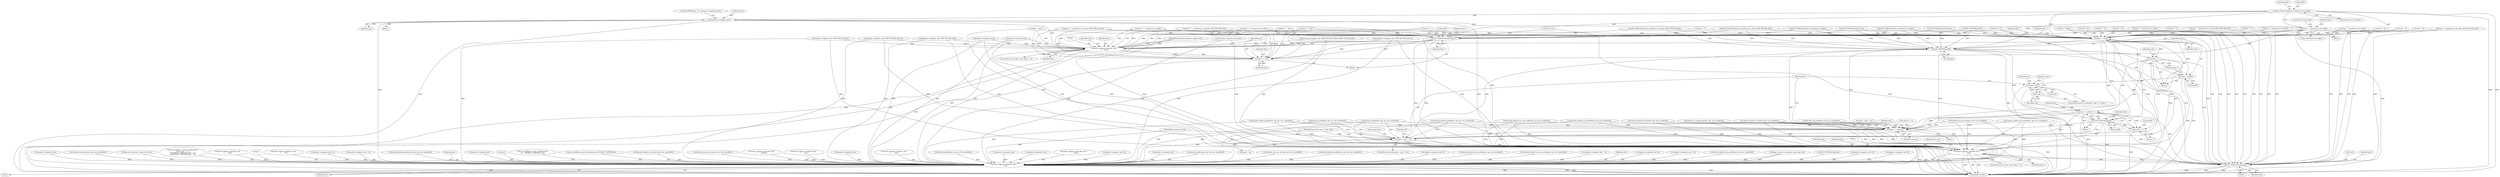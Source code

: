 digraph "0_tcpdump_d10a0f980fe8f9407ab1ffbd612641433ebe175e@pointer" {
"1000861" [label="(Call,ip6addr_string(ndo, tptr))"];
"1000850" [label="(Call,ND_TCHECK2(tptr[0], sizeof(struct in6_addr)))"];
"1000868" [label="(Call,tptr += sizeof(struct in6_addr))"];
"1001073" [label="(Call,ND_TCHECK2(tptr[0], tlen))"];
"1001092" [label="(Call,print_unknown_data(ndo, tptr, \"\n\t    \", tlen))"];
"1001097" [label="(Call,tptr += tlen)"];
"1002909" [label="(Call,print_unknown_data(ndo, pptr, \"\n\t    \", len))"];
"1001111" [label="(Call,tptr += tlen)"];
"1001114" [label="(Call,ND_TCHECK(tptr[0]))"];
"1001118" [label="(Call,snpa = tptr[0])"];
"1001135" [label="(Call,snpa > 0)"];
"1001138" [label="(Call,snpa--)"];
"1001123" [label="(Call,tptr++)"];
"1001141" [label="(Call,ND_TCHECK(tptr[0]))"];
"1001153" [label="(Call,tptr += tptr[0] + 1)"];
"1001155" [label="(Call,tptr[0] + 1)"];
"1001167" [label="(Call,tptr < pptr + len)"];
"1001615" [label="(Call,print_unknown_data(ndo, tptr, \"\n\t    \", tlen))"];
"1001597" [label="(Call,ND_TCHECK2(*tptr,tlen))"];
"1001634" [label="(Call,tptr += advance)"];
"1000868" [label="(Call,tptr += sizeof(struct in6_addr))"];
"1001962" [label="(Call,decode_clnp_prefix(ndo, tptr, buf, sizeof(buf)))"];
"1000939" [label="(Call,tlen = 0)"];
"1000845" [label="(Call,tlen = 0)"];
"1002915" [label="(Literal,1)"];
"1001159" [label="(Literal,1)"];
"1000984" [label="(Call,tlen = 0)"];
"1002237" [label="(Call,as_printf(ndo, astostr, sizeof(astostr),\n\t\t\t    EXTRACT_32BITS(tptr+2)))"];
"1000909" [label="(Call,ip6addr_string(ndo, tptr+BGP_VPN_RD_LEN))"];
"1000864" [label="(Call,tlen -= sizeof(struct in6_addr))"];
"1001115" [label="(Call,tptr[0])"];
"1001598" [label="(Call,*tptr)"];
"1000798" [label="(Call,ND_TCHECK2(tptr[0], sizeof(struct in_addr)+BGP_VPN_RD_LEN))"];
"1001095" [label="(Literal,\"\n\t    \")"];
"1001124" [label="(Identifier,tptr)"];
"1001142" [label="(Call,tptr[0])"];
"1001101" [label="(Identifier,tlen)"];
"1001073" [label="(Call,ND_TCHECK2(tptr[0], tlen))"];
"1001111" [label="(Call,tptr += tlen)"];
"1001930" [label="(Call,decode_labeled_vpn_l2(ndo, tptr, buf, sizeof(buf)))"];
"1001786" [label="(Call,decode_labeled_vpn_prefix4(ndo, tptr, buf, sizeof(buf)))"];
"1000977" [label="(Call,isonsap_string(ndo, tptr, tlen))"];
"1000958" [label="(Call,tlen -= (sizeof(struct in_addr)))"];
"1001262" [label="(Call,decode_labeled_vpn_prefix4(ndo, tptr, buf, sizeof(buf)))"];
"1001603" [label="(Identifier,ndo)"];
"1001113" [label="(Identifier,tlen)"];
"1001615" [label="(Call,print_unknown_data(ndo, tptr, \"\n\t    \", tlen))"];
"1001534" [label="(Call,decode_clnp_prefix(ndo, tptr, buf, sizeof(buf)))"];
"1001120" [label="(Call,tptr[0])"];
"1000128" [label="(MethodParameterIn,const u_char *pptr)"];
"1002904" [label="(Block,)"];
"1001623" [label="(Call,tptr = pptr + len)"];
"1000815" [label="(Call,ipaddr_string(ndo, tptr+BGP_VPN_RD_LEN))"];
"1001097" [label="(Call,tptr += tlen)"];
"1002536" [label="(Call,ipaddr_string(ndo, tptr))"];
"1001706" [label="(Call,decode_prefix4(ndo, tptr, len, buf, sizeof(buf)))"];
"1001169" [label="(Call,pptr + len)"];
"1002026" [label="(Call,decode_mdt_vpn_nlri(ndo, tptr, buf, sizeof(buf)))"];
"1001179" [label="(Block,)"];
"1001093" [label="(Identifier,ndo)"];
"1000793" [label="(Call,tlen = 0)"];
"1001038" [label="(Call,ipaddr_string(ndo, tptr+BGP_VPN_RD_LEN+4))"];
"1001470" [label="(Call,decode_labeled_vpn_prefix6(ndo, tptr, buf, sizeof(buf)))"];
"1001094" [label="(Identifier,tptr)"];
"1000887" [label="(Call,tlen = 0)"];
"1001597" [label="(Call,ND_TCHECK2(*tptr,tlen))"];
"1000751" [label="(Call,tlen = 0)"];
"1001141" [label="(Call,ND_TCHECK(tptr[0]))"];
"1001065" [label="(Call,tptr += tlen)"];
"1001118" [label="(Call,snpa = tptr[0])"];
"1001138" [label="(Call,snpa--)"];
"1001746" [label="(Call,decode_labeled_prefix4(ndo, tptr, len, buf, sizeof(buf)))"];
"1002203" [label="(Call,ipaddr_string(ndo, tptr+4))"];
"1001077" [label="(Identifier,tlen)"];
"1001080" [label="(Identifier,ndo)"];
"1000770" [label="(Call,tlen -= sizeof(struct in_addr))"];
"1000962" [label="(Call,tptr += (sizeof(struct in_addr)))"];
"1001137" [label="(Literal,0)"];
"1001994" [label="(Call,decode_labeled_vpn_clnp_prefix(ndo, tptr, buf, sizeof(buf)))"];
"1001616" [label="(Identifier,ndo)"];
"1001566" [label="(Call,decode_labeled_vpn_clnp_prefix(ndo, tptr, buf, sizeof(buf)))"];
"1000914" [label="(Call,tlen -= (sizeof(struct in6_addr)+BGP_VPN_RD_LEN))"];
"1000774" [label="(Call,tptr += sizeof(struct in_addr))"];
"1000428" [label="(Call,ipaddr_string(ndo, tptr + 4))"];
"1002482" [label="(Call,ipaddr_string(ndo, tptr+4))"];
"1000150" [label="(Block,)"];
"1000200" [label="(Call,bgp_attr_get_as_size(ndo, atype, pptr, len))"];
"1001294" [label="(Call,decode_rt_routing_info(ndo, tptr, buf, sizeof(buf)))"];
"1001430" [label="(Call,decode_labeled_prefix6(ndo, tptr, len, buf, sizeof(buf)))"];
"1001609" [label="(ControlStructure,if (ndo->ndo_vflag <= 1))"];
"1001147" [label="(Identifier,ndo)"];
"1001018" [label="(Call,isonsap_string(ndo, tptr+BGP_VPN_RD_LEN,tlen-BGP_VPN_RD_LEN))"];
"1001119" [label="(Identifier,snpa)"];
"1000863" [label="(Identifier,tptr)"];
"1002219" [label="(Call,ipaddr_string(ndo, tptr+2))"];
"1002461" [label="(Call,ipaddr_string(ndo, tptr+4))"];
"1002516" [label="(Call,ipaddr_string(ndo, tptr))"];
"1001153" [label="(Call,tptr += tptr[0] + 1)"];
"1000682" [label="(Call,print_unknown_data(ndo, tptr, \"\n\t    \", tlen))"];
"1000869" [label="(Identifier,tptr)"];
"1001068" [label="(Call,tlen = 0)"];
"1001166" [label="(ControlStructure,while (tptr < pptr + len))"];
"1000126" [label="(MethodParameterIn,netdissect_options *ndo)"];
"1000967" [label="(Call,ND_TCHECK2(tptr[0], tlen))"];
"1000142" [label="(Call,tptr = pptr)"];
"1000767" [label="(Call,ipaddr_string(ndo, tptr))"];
"1000859" [label="(Block,)"];
"1000856" [label="(Call,ND_PRINT((ndo, \"%s\", ip6addr_string(ndo, tptr))))"];
"1002912" [label="(Literal,\"\n\t    \")"];
"1002298" [label="(Call,ipaddr_string(ndo, tptr+2))"];
"1000463" [label="(Call,ipaddr_string(ndo, tptr + 4))"];
"1001116" [label="(Identifier,tptr)"];
"1000854" [label="(Call,sizeof(struct in6_addr))"];
"1001004" [label="(Call,ND_TCHECK2(tptr[0], tlen))"];
"1000692" [label="(Call,ND_TCHECK(tptr[0]))"];
"1001139" [label="(Identifier,snpa)"];
"1001858" [label="(Call,decode_labeled_prefix6(ndo, tptr, len, buf, sizeof(buf)))"];
"1001086" [label="(ControlStructure,if (ndo->ndo_vflag <= 1))"];
"1001176" [label="(Identifier,af)"];
"1002911" [label="(Identifier,pptr)"];
"1002910" [label="(Identifier,ndo)"];
"1001326" [label="(Call,decode_multicast_vpn(ndo, tptr, buf, sizeof(buf)))"];
"1001136" [label="(Identifier,snpa)"];
"1001898" [label="(Call,decode_labeled_vpn_prefix6(ndo, tptr, buf, sizeof(buf)))"];
"1001390" [label="(Call,decode_prefix6(ndo, tptr, len, buf, sizeof(buf)))"];
"1000129" [label="(MethodParameterIn,u_int len)"];
"1001635" [label="(Identifier,tptr)"];
"1000701" [label="(Call,tlen = nhlen)"];
"1000408" [label="(Call,ipaddr_string(ndo, tptr + 2))"];
"1001092" [label="(Call,print_unknown_data(ndo, tptr, \"\n\t    \", tlen))"];
"1001637" [label="(JumpTarget,done:)"];
"1001134" [label="(ControlStructure,for (/*nothing*/; snpa > 0; snpa--))"];
"1001502" [label="(Call,decode_labeled_vpn_l2(ndo, tptr, buf, sizeof(buf)))"];
"1000704" [label="(Call,tptr++)"];
"1001222" [label="(Call,decode_labeled_prefix4(ndo, tptr, len, buf, sizeof(buf)))"];
"1001617" [label="(Identifier,tptr)"];
"1002913" [label="(Identifier,len)"];
"1000944" [label="(Call,ND_TCHECK2(tptr[0], sizeof(struct in_addr)))"];
"1000718" [label="(Call,tlen > 0)"];
"1001619" [label="(Identifier,tlen)"];
"1000872" [label="(ControlStructure,break;)"];
"1000955" [label="(Call,ipaddr_string(ndo, tptr))"];
"1000862" [label="(Identifier,ndo)"];
"1001634" [label="(Call,tptr += advance)"];
"1001618" [label="(Literal,\"\n\t    \")"];
"1000689" [label="(Call,tptr +=3)"];
"1002800" [label="(Call,bgp_attr_print(ndo, atype, tptr, alen))"];
"1002905" [label="(Call,ND_TCHECK2(*pptr,len))"];
"1002058" [label="(Call,decode_multicast_vpn(ndo, tptr, buf, sizeof(buf)))"];
"1001099" [label="(Identifier,tlen)"];
"1001098" [label="(Identifier,tptr)"];
"1002635" [label="(Call,print_unknown_data(ndo, tptr,\"\n\t      \", length))"];
"1002909" [label="(Call,print_unknown_data(ndo, pptr, \"\n\t    \", len))"];
"1000820" [label="(Call,tlen -= (sizeof(struct in_addr)+BGP_VPN_RD_LEN))"];
"1001074" [label="(Call,tptr[0])"];
"1002890" [label="(Call,print_unknown_data(ndo, pptr, \"\n\t    \", len))"];
"1002499" [label="(Call,ipaddr_string(ndo, tptr))"];
"1001621" [label="(Identifier,advance)"];
"1001155" [label="(Call,tptr[0] + 1)"];
"1000826" [label="(Call,tptr += (sizeof(struct in_addr)+BGP_VPN_RD_LEN))"];
"1001096" [label="(Identifier,tlen)"];
"1001140" [label="(Block,)"];
"1001600" [label="(Identifier,tlen)"];
"1001154" [label="(Identifier,tptr)"];
"1001112" [label="(Identifier,tptr)"];
"1002919" [label="(MethodReturn,RET)"];
"1000850" [label="(Call,ND_TCHECK2(tptr[0], sizeof(struct in6_addr)))"];
"1001114" [label="(Call,ND_TCHECK(tptr[0]))"];
"1000858" [label="(Identifier,ndo)"];
"1000145" [label="(Call,tlen=len)"];
"1001358" [label="(Call,decode_mdt_vpn_nlri(ndo, tptr, buf, sizeof(buf)))"];
"1000849" [label="(Block,)"];
"1002552" [label="(Call,print_unknown_data(ndo, tptr, \"\n\t      \", tlen))"];
"1001135" [label="(Call,snpa > 0)"];
"1001167" [label="(Call,tptr < pptr + len)"];
"1001156" [label="(Call,tptr[0])"];
"1000756" [label="(Call,ND_TCHECK2(tptr[0], sizeof(struct in_addr)))"];
"1000258" [label="(Call,as_printf(ndo, astostr, sizeof(astostr),\n\t\t\t\tas_size == 2 ?\n\t\t\t\tEXTRACT_16BITS(&tptr[2 + i]) :\n\t\t\t\tEXTRACT_32BITS(&tptr[2 + i])))"];
"1000999" [label="(Call,tlen = 0)"];
"1002378" [label="(Call,print_unknown_data(ndo, tptr, \"\n\t      \", 8))"];
"1001630" [label="(Call,advance < 0)"];
"1000738" [label="(Block,)"];
"1001168" [label="(Identifier,tptr)"];
"1001143" [label="(Identifier,tptr)"];
"1001636" [label="(Identifier,advance)"];
"1000598" [label="(Call,ipaddr_string(ndo, tptr))"];
"1002663" [label="(Call,as_printf(ndo, astostr, sizeof(astostr), EXTRACT_32BITS(tptr)))"];
"1001058" [label="(Call,ip6addr_string(ndo, tptr+BGP_VPN_RD_LEN+3))"];
"1001818" [label="(Call,decode_prefix6(ndo, tptr, len, buf, sizeof(buf)))"];
"1001172" [label="(Block,)"];
"1000861" [label="(Call,ip6addr_string(ndo, tptr))"];
"1000981" [label="(Call,tptr += tlen)"];
"1000920" [label="(Call,tptr += (sizeof(struct in6_addr)+BGP_VPN_RD_LEN))"];
"1000567" [label="(Call,ipaddr_string(ndo, tptr))"];
"1000331" [label="(Call,ipaddr_string(ndo, tptr))"];
"1001182" [label="(Call,decode_prefix4(ndo, tptr, len, buf, sizeof(buf)))"];
"1001123" [label="(Call,tptr++)"];
"1000892" [label="(Call,ND_TCHECK2(tptr[0], sizeof(struct in6_addr)+BGP_VPN_RD_LEN))"];
"1001126" [label="(Identifier,snpa)"];
"1000870" [label="(Call,sizeof(struct in6_addr))"];
"1002109" [label="(Call,print_unknown_data(ndo, tptr-3, \"\n\t    \", tlen))"];
"1002284" [label="(Call,ipaddr_string(ndo, tptr+2))"];
"1000851" [label="(Call,tptr[0])"];
"1000861" -> "1000859"  [label="AST: "];
"1000861" -> "1000863"  [label="CFG: "];
"1000862" -> "1000861"  [label="AST: "];
"1000863" -> "1000861"  [label="AST: "];
"1000856" -> "1000861"  [label="CFG: "];
"1000861" -> "1002919"  [label="DDG: "];
"1000861" -> "1002919"  [label="DDG: "];
"1000850" -> "1000861"  [label="DDG: "];
"1000861" -> "1000868"  [label="DDG: "];
"1000861" -> "1001092"  [label="DDG: "];
"1000861" -> "1001615"  [label="DDG: "];
"1000861" -> "1002909"  [label="DDG: "];
"1000850" -> "1000849"  [label="AST: "];
"1000850" -> "1000854"  [label="CFG: "];
"1000851" -> "1000850"  [label="AST: "];
"1000854" -> "1000850"  [label="AST: "];
"1000858" -> "1000850"  [label="CFG: "];
"1000850" -> "1002919"  [label="DDG: "];
"1000850" -> "1002919"  [label="DDG: "];
"1000850" -> "1000868"  [label="DDG: "];
"1000850" -> "1001073"  [label="DDG: "];
"1000850" -> "1001111"  [label="DDG: "];
"1000850" -> "1001114"  [label="DDG: "];
"1000868" -> "1000849"  [label="AST: "];
"1000868" -> "1000870"  [label="CFG: "];
"1000869" -> "1000868"  [label="AST: "];
"1000870" -> "1000868"  [label="AST: "];
"1000872" -> "1000868"  [label="CFG: "];
"1000868" -> "1002919"  [label="DDG: "];
"1000868" -> "1001073"  [label="DDG: "];
"1000868" -> "1001092"  [label="DDG: "];
"1000868" -> "1001097"  [label="DDG: "];
"1000868" -> "1001111"  [label="DDG: "];
"1001073" -> "1000738"  [label="AST: "];
"1001073" -> "1001077"  [label="CFG: "];
"1001074" -> "1001073"  [label="AST: "];
"1001077" -> "1001073"  [label="AST: "];
"1001080" -> "1001073"  [label="CFG: "];
"1001073" -> "1002919"  [label="DDG: "];
"1001073" -> "1002919"  [label="DDG: "];
"1000756" -> "1001073"  [label="DDG: "];
"1000826" -> "1001073"  [label="DDG: "];
"1000798" -> "1001073"  [label="DDG: "];
"1000704" -> "1001073"  [label="DDG: "];
"1000944" -> "1001073"  [label="DDG: "];
"1000142" -> "1001073"  [label="DDG: "];
"1000962" -> "1001073"  [label="DDG: "];
"1001004" -> "1001073"  [label="DDG: "];
"1000774" -> "1001073"  [label="DDG: "];
"1001065" -> "1001073"  [label="DDG: "];
"1000892" -> "1001073"  [label="DDG: "];
"1000981" -> "1001073"  [label="DDG: "];
"1000920" -> "1001073"  [label="DDG: "];
"1000967" -> "1001073"  [label="DDG: "];
"1000692" -> "1001073"  [label="DDG: "];
"1000689" -> "1001073"  [label="DDG: "];
"1000718" -> "1001073"  [label="DDG: "];
"1000145" -> "1001073"  [label="DDG: "];
"1001073" -> "1001092"  [label="DDG: "];
"1001073" -> "1001092"  [label="DDG: "];
"1001073" -> "1001097"  [label="DDG: "];
"1001073" -> "1001097"  [label="DDG: "];
"1001092" -> "1001086"  [label="AST: "];
"1001092" -> "1001096"  [label="CFG: "];
"1001093" -> "1001092"  [label="AST: "];
"1001094" -> "1001092"  [label="AST: "];
"1001095" -> "1001092"  [label="AST: "];
"1001096" -> "1001092"  [label="AST: "];
"1001098" -> "1001092"  [label="CFG: "];
"1001092" -> "1002919"  [label="DDG: "];
"1001092" -> "1002919"  [label="DDG: "];
"1000815" -> "1001092"  [label="DDG: "];
"1001018" -> "1001092"  [label="DDG: "];
"1000909" -> "1001092"  [label="DDG: "];
"1001058" -> "1001092"  [label="DDG: "];
"1000977" -> "1001092"  [label="DDG: "];
"1000955" -> "1001092"  [label="DDG: "];
"1000767" -> "1001092"  [label="DDG: "];
"1001038" -> "1001092"  [label="DDG: "];
"1000126" -> "1001092"  [label="DDG: "];
"1000826" -> "1001092"  [label="DDG: "];
"1001065" -> "1001092"  [label="DDG: "];
"1000704" -> "1001092"  [label="DDG: "];
"1000142" -> "1001092"  [label="DDG: "];
"1000962" -> "1001092"  [label="DDG: "];
"1000774" -> "1001092"  [label="DDG: "];
"1000981" -> "1001092"  [label="DDG: "];
"1000920" -> "1001092"  [label="DDG: "];
"1001092" -> "1001097"  [label="DDG: "];
"1001092" -> "1001097"  [label="DDG: "];
"1001092" -> "1002909"  [label="DDG: "];
"1001097" -> "1000738"  [label="AST: "];
"1001097" -> "1001099"  [label="CFG: "];
"1001098" -> "1001097"  [label="AST: "];
"1001099" -> "1001097"  [label="AST: "];
"1001101" -> "1001097"  [label="CFG: "];
"1001097" -> "1002919"  [label="DDG: "];
"1000826" -> "1001097"  [label="DDG: "];
"1001065" -> "1001097"  [label="DDG: "];
"1000142" -> "1001097"  [label="DDG: "];
"1000962" -> "1001097"  [label="DDG: "];
"1000774" -> "1001097"  [label="DDG: "];
"1000981" -> "1001097"  [label="DDG: "];
"1000920" -> "1001097"  [label="DDG: "];
"1000704" -> "1001097"  [label="DDG: "];
"1002909" -> "1002904"  [label="AST: "];
"1002909" -> "1002913"  [label="CFG: "];
"1002910" -> "1002909"  [label="AST: "];
"1002911" -> "1002909"  [label="AST: "];
"1002912" -> "1002909"  [label="AST: "];
"1002913" -> "1002909"  [label="AST: "];
"1002915" -> "1002909"  [label="CFG: "];
"1002909" -> "1002919"  [label="DDG: "];
"1002909" -> "1002919"  [label="DDG: "];
"1002909" -> "1002919"  [label="DDG: "];
"1002909" -> "1002919"  [label="DDG: "];
"1000682" -> "1002909"  [label="DDG: "];
"1002058" -> "1002909"  [label="DDG: "];
"1001018" -> "1002909"  [label="DDG: "];
"1001706" -> "1002909"  [label="DDG: "];
"1002026" -> "1002909"  [label="DDG: "];
"1001470" -> "1002909"  [label="DDG: "];
"1002552" -> "1002909"  [label="DDG: "];
"1001390" -> "1002909"  [label="DDG: "];
"1002890" -> "1002909"  [label="DDG: "];
"1002890" -> "1002909"  [label="DDG: "];
"1000258" -> "1002909"  [label="DDG: "];
"1001294" -> "1002909"  [label="DDG: "];
"1002461" -> "1002909"  [label="DDG: "];
"1001566" -> "1002909"  [label="DDG: "];
"1001222" -> "1002909"  [label="DDG: "];
"1000815" -> "1002909"  [label="DDG: "];
"1001858" -> "1002909"  [label="DDG: "];
"1001818" -> "1002909"  [label="DDG: "];
"1000200" -> "1002909"  [label="DDG: "];
"1000200" -> "1002909"  [label="DDG: "];
"1000598" -> "1002909"  [label="DDG: "];
"1001746" -> "1002909"  [label="DDG: "];
"1002284" -> "1002909"  [label="DDG: "];
"1001534" -> "1002909"  [label="DDG: "];
"1002482" -> "1002909"  [label="DDG: "];
"1000567" -> "1002909"  [label="DDG: "];
"1001962" -> "1002909"  [label="DDG: "];
"1002219" -> "1002909"  [label="DDG: "];
"1000408" -> "1002909"  [label="DDG: "];
"1002663" -> "1002909"  [label="DDG: "];
"1002635" -> "1002909"  [label="DDG: "];
"1001358" -> "1002909"  [label="DDG: "];
"1001786" -> "1002909"  [label="DDG: "];
"1002203" -> "1002909"  [label="DDG: "];
"1001262" -> "1002909"  [label="DDG: "];
"1000331" -> "1002909"  [label="DDG: "];
"1002536" -> "1002909"  [label="DDG: "];
"1001898" -> "1002909"  [label="DDG: "];
"1002499" -> "1002909"  [label="DDG: "];
"1002298" -> "1002909"  [label="DDG: "];
"1001615" -> "1002909"  [label="DDG: "];
"1001182" -> "1002909"  [label="DDG: "];
"1002378" -> "1002909"  [label="DDG: "];
"1000909" -> "1002909"  [label="DDG: "];
"1000463" -> "1002909"  [label="DDG: "];
"1002109" -> "1002909"  [label="DDG: "];
"1002516" -> "1002909"  [label="DDG: "];
"1002237" -> "1002909"  [label="DDG: "];
"1002800" -> "1002909"  [label="DDG: "];
"1001930" -> "1002909"  [label="DDG: "];
"1001058" -> "1002909"  [label="DDG: "];
"1001326" -> "1002909"  [label="DDG: "];
"1000977" -> "1002909"  [label="DDG: "];
"1000955" -> "1002909"  [label="DDG: "];
"1000428" -> "1002909"  [label="DDG: "];
"1001994" -> "1002909"  [label="DDG: "];
"1000767" -> "1002909"  [label="DDG: "];
"1001038" -> "1002909"  [label="DDG: "];
"1001430" -> "1002909"  [label="DDG: "];
"1001502" -> "1002909"  [label="DDG: "];
"1000126" -> "1002909"  [label="DDG: "];
"1000128" -> "1002909"  [label="DDG: "];
"1002905" -> "1002909"  [label="DDG: "];
"1000129" -> "1002909"  [label="DDG: "];
"1001111" -> "1000150"  [label="AST: "];
"1001111" -> "1001113"  [label="CFG: "];
"1001112" -> "1001111"  [label="AST: "];
"1001113" -> "1001111"  [label="AST: "];
"1001116" -> "1001111"  [label="CFG: "];
"1001111" -> "1002919"  [label="DDG: "];
"1000864" -> "1001111"  [label="DDG: "];
"1000939" -> "1001111"  [label="DDG: "];
"1000845" -> "1001111"  [label="DDG: "];
"1000793" -> "1001111"  [label="DDG: "];
"1000701" -> "1001111"  [label="DDG: "];
"1000751" -> "1001111"  [label="DDG: "];
"1000887" -> "1001111"  [label="DDG: "];
"1000984" -> "1001111"  [label="DDG: "];
"1000820" -> "1001111"  [label="DDG: "];
"1001068" -> "1001111"  [label="DDG: "];
"1000718" -> "1001111"  [label="DDG: "];
"1000914" -> "1001111"  [label="DDG: "];
"1000958" -> "1001111"  [label="DDG: "];
"1000770" -> "1001111"  [label="DDG: "];
"1000999" -> "1001111"  [label="DDG: "];
"1000756" -> "1001111"  [label="DDG: "];
"1000826" -> "1001111"  [label="DDG: "];
"1000798" -> "1001111"  [label="DDG: "];
"1000704" -> "1001111"  [label="DDG: "];
"1000944" -> "1001111"  [label="DDG: "];
"1000962" -> "1001111"  [label="DDG: "];
"1001004" -> "1001111"  [label="DDG: "];
"1000774" -> "1001111"  [label="DDG: "];
"1001065" -> "1001111"  [label="DDG: "];
"1000892" -> "1001111"  [label="DDG: "];
"1000981" -> "1001111"  [label="DDG: "];
"1000920" -> "1001111"  [label="DDG: "];
"1000967" -> "1001111"  [label="DDG: "];
"1000692" -> "1001111"  [label="DDG: "];
"1000689" -> "1001111"  [label="DDG: "];
"1001111" -> "1001114"  [label="DDG: "];
"1001111" -> "1001118"  [label="DDG: "];
"1001111" -> "1001123"  [label="DDG: "];
"1001111" -> "1001141"  [label="DDG: "];
"1001111" -> "1001167"  [label="DDG: "];
"1001111" -> "1001597"  [label="DDG: "];
"1001111" -> "1001615"  [label="DDG: "];
"1001111" -> "1001634"  [label="DDG: "];
"1001114" -> "1000150"  [label="AST: "];
"1001114" -> "1001115"  [label="CFG: "];
"1001115" -> "1001114"  [label="AST: "];
"1001119" -> "1001114"  [label="CFG: "];
"1001114" -> "1002919"  [label="DDG: "];
"1000756" -> "1001114"  [label="DDG: "];
"1000892" -> "1001114"  [label="DDG: "];
"1000798" -> "1001114"  [label="DDG: "];
"1000944" -> "1001114"  [label="DDG: "];
"1001004" -> "1001114"  [label="DDG: "];
"1000967" -> "1001114"  [label="DDG: "];
"1000692" -> "1001114"  [label="DDG: "];
"1000689" -> "1001114"  [label="DDG: "];
"1001114" -> "1001118"  [label="DDG: "];
"1001114" -> "1001123"  [label="DDG: "];
"1001114" -> "1001141"  [label="DDG: "];
"1001114" -> "1001167"  [label="DDG: "];
"1001114" -> "1001597"  [label="DDG: "];
"1001114" -> "1001615"  [label="DDG: "];
"1001114" -> "1001634"  [label="DDG: "];
"1001118" -> "1000150"  [label="AST: "];
"1001118" -> "1001120"  [label="CFG: "];
"1001119" -> "1001118"  [label="AST: "];
"1001120" -> "1001118"  [label="AST: "];
"1001124" -> "1001118"  [label="CFG: "];
"1001118" -> "1002919"  [label="DDG: "];
"1001118" -> "1002919"  [label="DDG: "];
"1001118" -> "1001135"  [label="DDG: "];
"1001135" -> "1001134"  [label="AST: "];
"1001135" -> "1001137"  [label="CFG: "];
"1001136" -> "1001135"  [label="AST: "];
"1001137" -> "1001135"  [label="AST: "];
"1001143" -> "1001135"  [label="CFG: "];
"1001168" -> "1001135"  [label="CFG: "];
"1001135" -> "1002919"  [label="DDG: "];
"1001135" -> "1002919"  [label="DDG: "];
"1001138" -> "1001135"  [label="DDG: "];
"1001135" -> "1001138"  [label="DDG: "];
"1001138" -> "1001134"  [label="AST: "];
"1001138" -> "1001139"  [label="CFG: "];
"1001139" -> "1001138"  [label="AST: "];
"1001136" -> "1001138"  [label="CFG: "];
"1001123" -> "1000150"  [label="AST: "];
"1001123" -> "1001124"  [label="CFG: "];
"1001124" -> "1001123"  [label="AST: "];
"1001126" -> "1001123"  [label="CFG: "];
"1001123" -> "1001141"  [label="DDG: "];
"1001123" -> "1001153"  [label="DDG: "];
"1001123" -> "1001155"  [label="DDG: "];
"1001123" -> "1001167"  [label="DDG: "];
"1001123" -> "1001597"  [label="DDG: "];
"1001123" -> "1001615"  [label="DDG: "];
"1001123" -> "1001634"  [label="DDG: "];
"1001141" -> "1001140"  [label="AST: "];
"1001141" -> "1001142"  [label="CFG: "];
"1001142" -> "1001141"  [label="AST: "];
"1001147" -> "1001141"  [label="CFG: "];
"1001141" -> "1002919"  [label="DDG: "];
"1001153" -> "1001141"  [label="DDG: "];
"1001141" -> "1001153"  [label="DDG: "];
"1001141" -> "1001155"  [label="DDG: "];
"1001141" -> "1001167"  [label="DDG: "];
"1001141" -> "1001597"  [label="DDG: "];
"1001141" -> "1001615"  [label="DDG: "];
"1001141" -> "1001634"  [label="DDG: "];
"1001153" -> "1001140"  [label="AST: "];
"1001153" -> "1001155"  [label="CFG: "];
"1001154" -> "1001153"  [label="AST: "];
"1001155" -> "1001153"  [label="AST: "];
"1001139" -> "1001153"  [label="CFG: "];
"1001153" -> "1002919"  [label="DDG: "];
"1001153" -> "1001155"  [label="DDG: "];
"1001153" -> "1001167"  [label="DDG: "];
"1001153" -> "1001597"  [label="DDG: "];
"1001153" -> "1001615"  [label="DDG: "];
"1001153" -> "1001634"  [label="DDG: "];
"1001155" -> "1001159"  [label="CFG: "];
"1001156" -> "1001155"  [label="AST: "];
"1001159" -> "1001155"  [label="AST: "];
"1001155" -> "1002919"  [label="DDG: "];
"1001167" -> "1001166"  [label="AST: "];
"1001167" -> "1001169"  [label="CFG: "];
"1001168" -> "1001167"  [label="AST: "];
"1001169" -> "1001167"  [label="AST: "];
"1001176" -> "1001167"  [label="CFG: "];
"1001637" -> "1001167"  [label="CFG: "];
"1001167" -> "1002919"  [label="DDG: "];
"1001167" -> "1002919"  [label="DDG: "];
"1001167" -> "1002919"  [label="DDG: "];
"1001634" -> "1001167"  [label="DDG: "];
"1000128" -> "1001167"  [label="DDG: "];
"1001430" -> "1001167"  [label="DDG: "];
"1001222" -> "1001167"  [label="DDG: "];
"1001390" -> "1001167"  [label="DDG: "];
"1001182" -> "1001167"  [label="DDG: "];
"1000129" -> "1001167"  [label="DDG: "];
"1001167" -> "1001615"  [label="DDG: "];
"1001615" -> "1001609"  [label="AST: "];
"1001615" -> "1001619"  [label="CFG: "];
"1001616" -> "1001615"  [label="AST: "];
"1001617" -> "1001615"  [label="AST: "];
"1001618" -> "1001615"  [label="AST: "];
"1001619" -> "1001615"  [label="AST: "];
"1001621" -> "1001615"  [label="CFG: "];
"1001615" -> "1002919"  [label="DDG: "];
"1001615" -> "1002919"  [label="DDG: "];
"1001615" -> "1002919"  [label="DDG: "];
"1001615" -> "1001597"  [label="DDG: "];
"1001294" -> "1001615"  [label="DDG: "];
"1000815" -> "1001615"  [label="DDG: "];
"1001534" -> "1001615"  [label="DDG: "];
"1001358" -> "1001615"  [label="DDG: "];
"1001262" -> "1001615"  [label="DDG: "];
"1001018" -> "1001615"  [label="DDG: "];
"1001470" -> "1001615"  [label="DDG: "];
"1001058" -> "1001615"  [label="DDG: "];
"1001390" -> "1001615"  [label="DDG: "];
"1001566" -> "1001615"  [label="DDG: "];
"1001222" -> "1001615"  [label="DDG: "];
"1001182" -> "1001615"  [label="DDG: "];
"1000909" -> "1001615"  [label="DDG: "];
"1001326" -> "1001615"  [label="DDG: "];
"1000977" -> "1001615"  [label="DDG: "];
"1000955" -> "1001615"  [label="DDG: "];
"1000767" -> "1001615"  [label="DDG: "];
"1001038" -> "1001615"  [label="DDG: "];
"1001430" -> "1001615"  [label="DDG: "];
"1001502" -> "1001615"  [label="DDG: "];
"1000126" -> "1001615"  [label="DDG: "];
"1000142" -> "1001615"  [label="DDG: "];
"1001597" -> "1001615"  [label="DDG: "];
"1001597" -> "1001179"  [label="AST: "];
"1001597" -> "1001600"  [label="CFG: "];
"1001598" -> "1001597"  [label="AST: "];
"1001600" -> "1001597"  [label="AST: "];
"1001603" -> "1001597"  [label="CFG: "];
"1001597" -> "1002919"  [label="DDG: "];
"1001597" -> "1002919"  [label="DDG: "];
"1001597" -> "1002919"  [label="DDG: "];
"1000145" -> "1001597"  [label="DDG: "];
"1000864" -> "1001597"  [label="DDG: "];
"1000939" -> "1001597"  [label="DDG: "];
"1000845" -> "1001597"  [label="DDG: "];
"1000793" -> "1001597"  [label="DDG: "];
"1000701" -> "1001597"  [label="DDG: "];
"1000751" -> "1001597"  [label="DDG: "];
"1000887" -> "1001597"  [label="DDG: "];
"1000984" -> "1001597"  [label="DDG: "];
"1000820" -> "1001597"  [label="DDG: "];
"1001068" -> "1001597"  [label="DDG: "];
"1000718" -> "1001597"  [label="DDG: "];
"1000914" -> "1001597"  [label="DDG: "];
"1000958" -> "1001597"  [label="DDG: "];
"1000770" -> "1001597"  [label="DDG: "];
"1000999" -> "1001597"  [label="DDG: "];
"1001634" -> "1001172"  [label="AST: "];
"1001634" -> "1001636"  [label="CFG: "];
"1001635" -> "1001634"  [label="AST: "];
"1001636" -> "1001634"  [label="AST: "];
"1001168" -> "1001634"  [label="CFG: "];
"1001634" -> "1002919"  [label="DDG: "];
"1001630" -> "1001634"  [label="DDG: "];
"1001294" -> "1001634"  [label="DDG: "];
"1001502" -> "1001634"  [label="DDG: "];
"1001470" -> "1001634"  [label="DDG: "];
"1001358" -> "1001634"  [label="DDG: "];
"1001390" -> "1001634"  [label="DDG: "];
"1001222" -> "1001634"  [label="DDG: "];
"1001430" -> "1001634"  [label="DDG: "];
"1001623" -> "1001634"  [label="DDG: "];
"1001534" -> "1001634"  [label="DDG: "];
"1001182" -> "1001634"  [label="DDG: "];
"1001326" -> "1001634"  [label="DDG: "];
"1001566" -> "1001634"  [label="DDG: "];
"1001262" -> "1001634"  [label="DDG: "];
}
